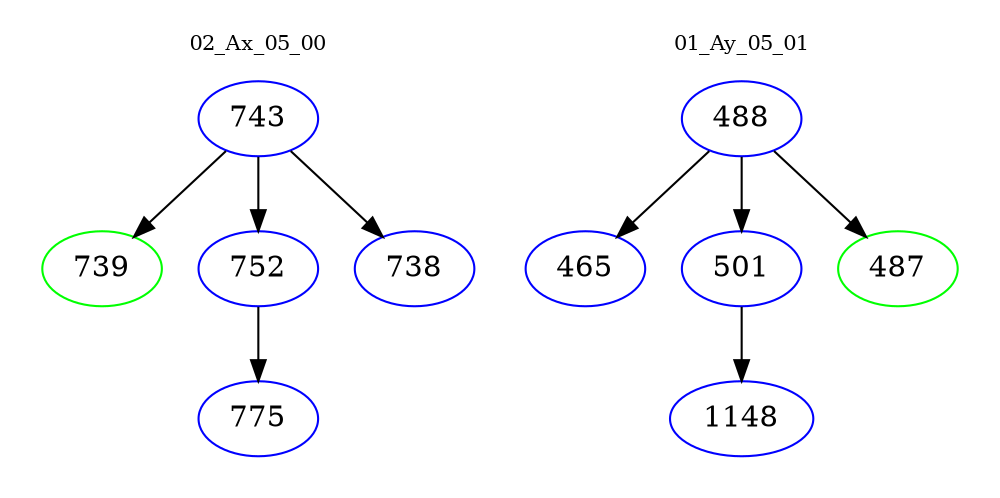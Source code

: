 digraph{
subgraph cluster_0 {
color = white
label = "02_Ax_05_00";
fontsize=10;
T0_743 [label="743", color="blue"]
T0_743 -> T0_739 [color="black"]
T0_739 [label="739", color="green"]
T0_743 -> T0_752 [color="black"]
T0_752 [label="752", color="blue"]
T0_752 -> T0_775 [color="black"]
T0_775 [label="775", color="blue"]
T0_743 -> T0_738 [color="black"]
T0_738 [label="738", color="blue"]
}
subgraph cluster_1 {
color = white
label = "01_Ay_05_01";
fontsize=10;
T1_488 [label="488", color="blue"]
T1_488 -> T1_465 [color="black"]
T1_465 [label="465", color="blue"]
T1_488 -> T1_501 [color="black"]
T1_501 [label="501", color="blue"]
T1_501 -> T1_1148 [color="black"]
T1_1148 [label="1148", color="blue"]
T1_488 -> T1_487 [color="black"]
T1_487 [label="487", color="green"]
}
}
